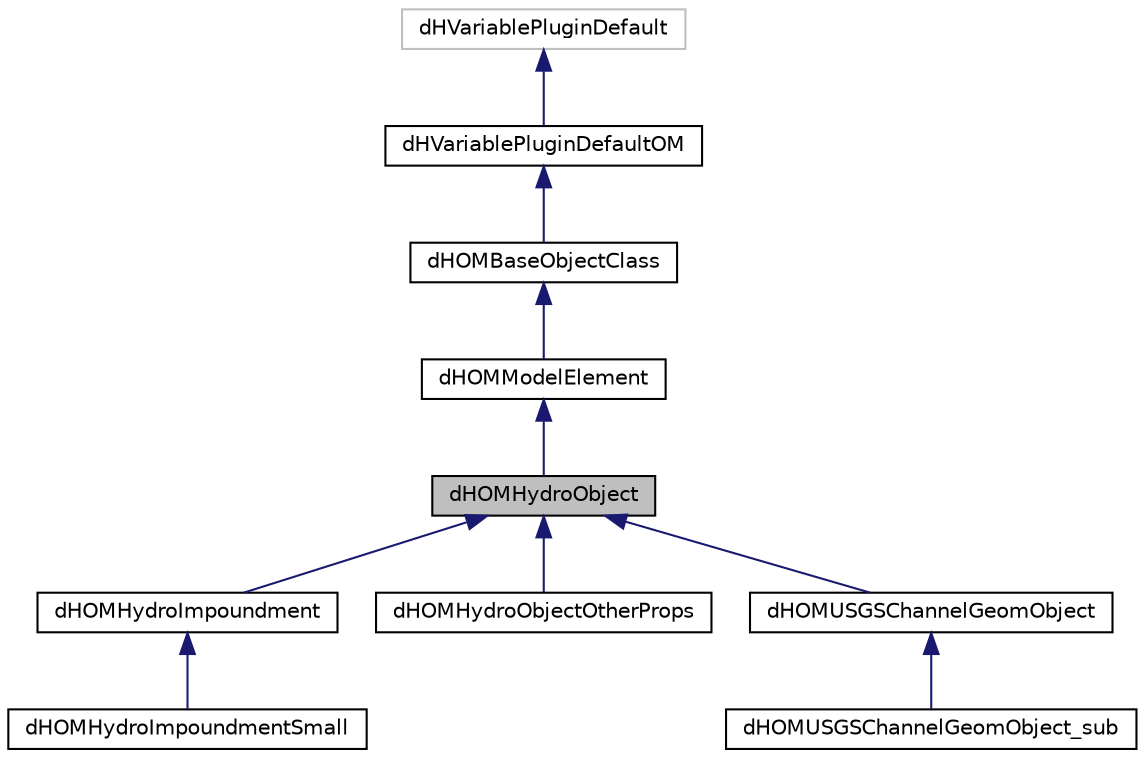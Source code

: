 digraph "dHOMHydroObject"
{
 // LATEX_PDF_SIZE
  edge [fontname="Helvetica",fontsize="10",labelfontname="Helvetica",labelfontsize="10"];
  node [fontname="Helvetica",fontsize="10",shape=record];
  Node1 [label="dHOMHydroObject",height=0.2,width=0.4,color="black", fillcolor="grey75", style="filled", fontcolor="black",tooltip=" "];
  Node2 -> Node1 [dir="back",color="midnightblue",fontsize="10",style="solid"];
  Node2 [label="dHOMModelElement",height=0.2,width=0.4,color="black", fillcolor="white", style="filled",URL="$classdHOMModelElement.html",tooltip=" "];
  Node3 -> Node2 [dir="back",color="midnightblue",fontsize="10",style="solid"];
  Node3 [label="dHOMBaseObjectClass",height=0.2,width=0.4,color="black", fillcolor="white", style="filled",URL="$classdHOMBaseObjectClass.html",tooltip=" "];
  Node4 -> Node3 [dir="back",color="midnightblue",fontsize="10",style="solid"];
  Node4 [label="dHVariablePluginDefaultOM",height=0.2,width=0.4,color="black", fillcolor="white", style="filled",URL="$classdHVariablePluginDefaultOM.html",tooltip=" "];
  Node5 -> Node4 [dir="back",color="midnightblue",fontsize="10",style="solid"];
  Node5 [label="dHVariablePluginDefault",height=0.2,width=0.4,color="grey75", fillcolor="white", style="filled",tooltip=" "];
  Node1 -> Node6 [dir="back",color="midnightblue",fontsize="10",style="solid"];
  Node6 [label="dHOMHydroImpoundment",height=0.2,width=0.4,color="black", fillcolor="white", style="filled",URL="$classdHOMHydroImpoundment.html",tooltip=" "];
  Node6 -> Node7 [dir="back",color="midnightblue",fontsize="10",style="solid"];
  Node7 [label="dHOMHydroImpoundmentSmall",height=0.2,width=0.4,color="black", fillcolor="white", style="filled",URL="$classdHOMHydroImpoundmentSmall.html",tooltip=" "];
  Node1 -> Node8 [dir="back",color="midnightblue",fontsize="10",style="solid"];
  Node8 [label="dHOMHydroObjectOtherProps",height=0.2,width=0.4,color="black", fillcolor="white", style="filled",URL="$classdHOMHydroObjectOtherProps.html",tooltip=" "];
  Node1 -> Node9 [dir="back",color="midnightblue",fontsize="10",style="solid"];
  Node9 [label="dHOMUSGSChannelGeomObject",height=0.2,width=0.4,color="black", fillcolor="white", style="filled",URL="$classdHOMUSGSChannelGeomObject.html",tooltip=" "];
  Node9 -> Node10 [dir="back",color="midnightblue",fontsize="10",style="solid"];
  Node10 [label="dHOMUSGSChannelGeomObject_sub",height=0.2,width=0.4,color="black", fillcolor="white", style="filled",URL="$classdHOMUSGSChannelGeomObject__sub.html",tooltip=" "];
}
